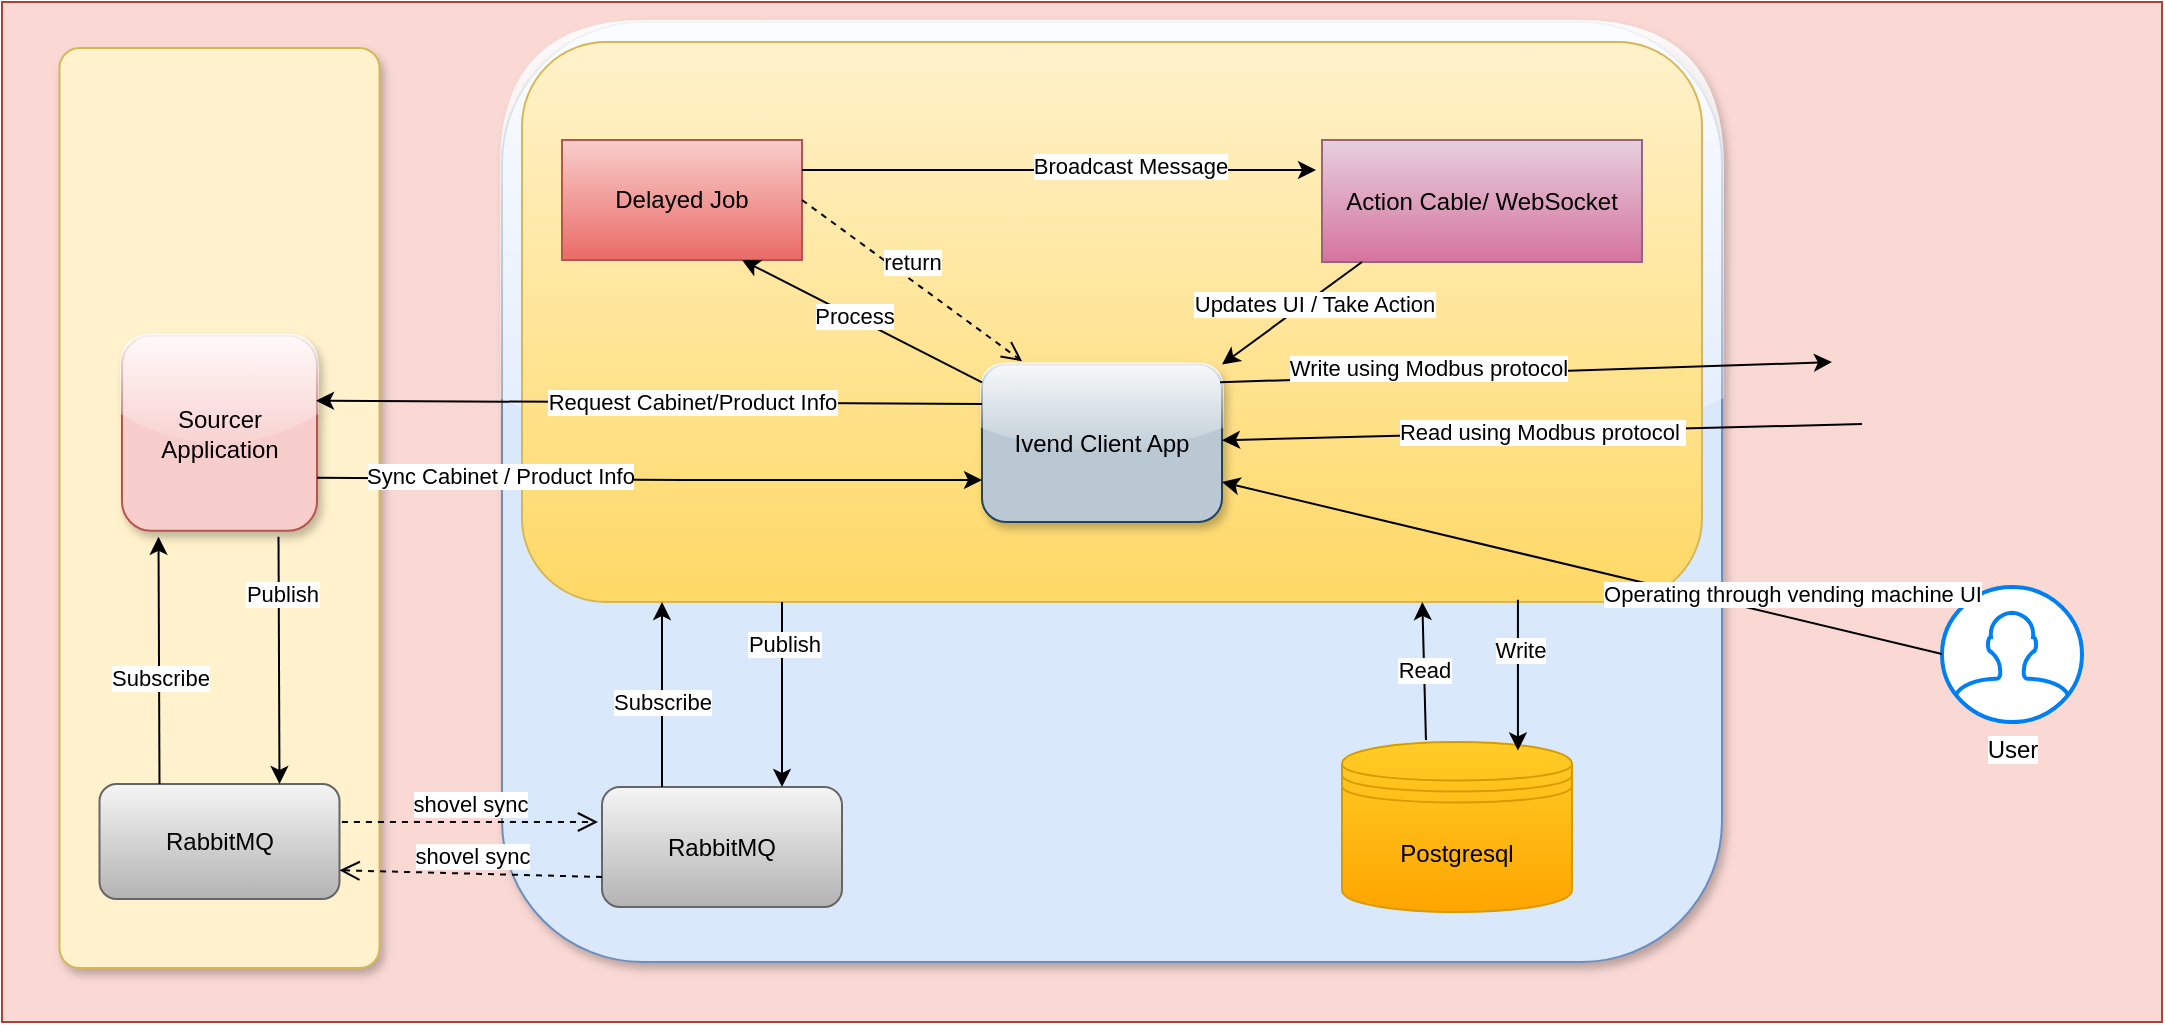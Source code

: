 <mxfile version="13.0.2" type="github">
  <diagram id="xoZPzFlmaSp1hnfD2v14" name="Page-1">
    <mxGraphModel dx="1186" dy="669" grid="1" gridSize="10" guides="1" tooltips="1" connect="1" arrows="1" fold="1" page="1" pageScale="1" pageWidth="850" pageHeight="1100" math="0" shadow="0">
      <root>
        <mxCell id="0" />
        <mxCell id="1" parent="0" />
        <mxCell id="39ve_CgXmUywYCEbx6uL-2" value="" style="verticalLabelPosition=bottom;verticalAlign=top;html=1;shape=mxgraph.basic.rect;fillColor2=none;strokeWidth=1;size=20;indent=5;fillColor=#fad9d5;strokeColor=#ae4132;" parent="1" vertex="1">
          <mxGeometry x="30" y="110" width="1080" height="510" as="geometry" />
        </mxCell>
        <mxCell id="xF51GjXkcUq14_9qOw0B-2" value="" style="shape=mxgraph.mockup.containers.marginRect;rectMarginTop=10;strokeColor=#d6b656;strokeWidth=1;dashed=0;rounded=1;arcSize=5;recursiveResize=0;shadow=1;fillColor=#fff2cc;" vertex="1" parent="1">
          <mxGeometry x="58.75" y="123" width="160" height="470" as="geometry" />
        </mxCell>
        <mxCell id="xF51GjXkcUq14_9qOw0B-4" value="RabbitMQ" style="rounded=1;whiteSpace=wrap;html=1;gradientColor=#b3b3b3;fillColor=#f5f5f5;strokeColor=#666666;" vertex="1" parent="xF51GjXkcUq14_9qOw0B-2">
          <mxGeometry x="20" y="378" width="120" height="57.5" as="geometry" />
        </mxCell>
        <mxCell id="xF51GjXkcUq14_9qOw0B-8" value="" style="endArrow=classic;html=1;entryX=0.75;entryY=0;entryDx=0;entryDy=0;" edge="1" parent="xF51GjXkcUq14_9qOw0B-2" target="xF51GjXkcUq14_9qOw0B-4">
          <mxGeometry width="50" height="50" relative="1" as="geometry">
            <mxPoint x="109.5" y="254.38" as="sourcePoint" />
            <mxPoint x="109.5" y="346.88" as="targetPoint" />
            <Array as="points" />
          </mxGeometry>
        </mxCell>
        <mxCell id="xF51GjXkcUq14_9qOw0B-9" value="Publish" style="edgeLabel;html=1;align=center;verticalAlign=middle;resizable=0;points=[];" vertex="1" connectable="0" parent="xF51GjXkcUq14_9qOw0B-8">
          <mxGeometry x="-0.542" y="1" relative="1" as="geometry">
            <mxPoint as="offset" />
          </mxGeometry>
        </mxCell>
        <mxCell id="xF51GjXkcUq14_9qOw0B-10" value="" style="endArrow=classic;html=1;entryX=0.75;entryY=1;entryDx=0;entryDy=0;exitX=0.25;exitY=0;exitDx=0;exitDy=0;" edge="1" parent="xF51GjXkcUq14_9qOw0B-2" source="xF51GjXkcUq14_9qOw0B-4">
          <mxGeometry width="50" height="50" relative="1" as="geometry">
            <mxPoint x="49.5" y="346.88" as="sourcePoint" />
            <mxPoint x="49.5" y="254.38" as="targetPoint" />
          </mxGeometry>
        </mxCell>
        <mxCell id="xF51GjXkcUq14_9qOw0B-11" value="Subscribe" style="edgeLabel;html=1;align=center;verticalAlign=middle;resizable=0;points=[];" vertex="1" connectable="0" parent="xF51GjXkcUq14_9qOw0B-10">
          <mxGeometry x="-0.331" relative="1" as="geometry">
            <mxPoint y="-12" as="offset" />
          </mxGeometry>
        </mxCell>
        <mxCell id="39ve_CgXmUywYCEbx6uL-6" value="" style="rounded=1;whiteSpace=wrap;html=1;labelBackgroundColor=#9933FF;fillColor=#dae8fc;strokeColor=#6c8ebf;shadow=1;glass=1;" parent="1" vertex="1">
          <mxGeometry x="280" y="120" width="610" height="470" as="geometry" />
        </mxCell>
        <mxCell id="rZ3tqkPkwBDZJlSS5pZd-38" value="" style="rounded=1;whiteSpace=wrap;html=1;labelBackgroundColor=#D4E1F5;fillColor=#fff2cc;strokeColor=#d6b656;gradientColor=#ffd966;" parent="1" vertex="1">
          <mxGeometry x="290" y="130" width="590" height="280" as="geometry" />
        </mxCell>
        <mxCell id="39ve_CgXmUywYCEbx6uL-1" value="Postgresql" style="shape=datastore;whiteSpace=wrap;html=1;gradientColor=#ffa500;fillColor=#ffcd28;strokeColor=#d79b00;" parent="1" vertex="1">
          <mxGeometry x="700" y="480" width="115" height="85" as="geometry" />
        </mxCell>
        <object label="Sourcer&lt;br&gt;Application" id="39ve_CgXmUywYCEbx6uL-4">
          <mxCell style="whiteSpace=wrap;aspect=fixed;labelBackgroundColor=none;labelBorderColor=none;html=1;fillColor=#f8cecc;strokeColor=#b85450;shadow=1;rounded=1;glass=1;gradientColor=none;" parent="1" vertex="1">
            <mxGeometry x="90" y="276.88" width="97.5" height="97.5" as="geometry" />
          </mxCell>
        </object>
        <mxCell id="39ve_CgXmUywYCEbx6uL-8" value="" style="shape=image;html=1;verticalAlign=top;verticalLabelPosition=bottom;labelBackgroundColor=#ffffff;imageAspect=0;aspect=fixed;image=https://cdn2.iconfinder.com/data/icons/free-version/128/vendingmachine-128.png" parent="1" vertex="1">
          <mxGeometry x="950" y="212.5" width="140" height="140" as="geometry" />
        </mxCell>
        <mxCell id="39ve_CgXmUywYCEbx6uL-15" value="RabbitMQ" style="rounded=1;whiteSpace=wrap;html=1;gradientColor=#b3b3b3;fillColor=#f5f5f5;strokeColor=#666666;" parent="1" vertex="1">
          <mxGeometry x="330" y="502.5" width="120" height="60" as="geometry" />
        </mxCell>
        <mxCell id="39ve_CgXmUywYCEbx6uL-16" value="Ivend Client App" style="rounded=1;whiteSpace=wrap;html=1;fillColor=#bac8d3;strokeColor=#23445d;shadow=1;glass=1;" parent="1" vertex="1">
          <mxGeometry x="520" y="291.25" width="120" height="78.75" as="geometry" />
        </mxCell>
        <mxCell id="39ve_CgXmUywYCEbx6uL-24" value="" style="endArrow=classic;html=1;exitX=0.992;exitY=0.113;exitDx=0;exitDy=0;exitPerimeter=0;entryX=-0.036;entryY=0.554;entryDx=0;entryDy=0;entryPerimeter=0;" parent="1" source="39ve_CgXmUywYCEbx6uL-16" target="39ve_CgXmUywYCEbx6uL-8" edge="1">
          <mxGeometry width="50" height="50" relative="1" as="geometry">
            <mxPoint x="640" y="307.96" as="sourcePoint" />
            <mxPoint x="950" y="283" as="targetPoint" />
          </mxGeometry>
        </mxCell>
        <mxCell id="39ve_CgXmUywYCEbx6uL-28" value="Write using Modbus protocol" style="edgeLabel;html=1;align=center;verticalAlign=middle;resizable=0;points=[];" parent="39ve_CgXmUywYCEbx6uL-24" vertex="1" connectable="0">
          <mxGeometry x="-0.32" y="4" relative="1" as="geometry">
            <mxPoint as="offset" />
          </mxGeometry>
        </mxCell>
        <mxCell id="39ve_CgXmUywYCEbx6uL-27" value="Read using Modbus protocol&amp;nbsp;" style="endArrow=classic;html=1;" parent="1" target="39ve_CgXmUywYCEbx6uL-16" edge="1">
          <mxGeometry width="50" height="50" relative="1" as="geometry">
            <mxPoint x="960" y="321" as="sourcePoint" />
            <mxPoint x="844" y="318" as="targetPoint" />
            <Array as="points" />
          </mxGeometry>
        </mxCell>
        <mxCell id="39ve_CgXmUywYCEbx6uL-30" value="" style="endArrow=classic;html=1;" parent="1" edge="1">
          <mxGeometry width="50" height="50" relative="1" as="geometry">
            <mxPoint x="187.5" y="347.907" as="sourcePoint" />
            <mxPoint x="520" y="349" as="targetPoint" />
            <Array as="points">
              <mxPoint x="380" y="349" />
            </Array>
          </mxGeometry>
        </mxCell>
        <mxCell id="39ve_CgXmUywYCEbx6uL-31" value="Sync Cabinet / Product Info" style="edgeLabel;html=1;align=center;verticalAlign=middle;resizable=0;points=[];rotation=0;" parent="39ve_CgXmUywYCEbx6uL-30" vertex="1" connectable="0">
          <mxGeometry x="-0.45" y="2" relative="1" as="geometry">
            <mxPoint as="offset" />
          </mxGeometry>
        </mxCell>
        <mxCell id="39ve_CgXmUywYCEbx6uL-35" value="" style="endArrow=classic;html=1;exitX=0;exitY=0.25;exitDx=0;exitDy=0;entryX=0.995;entryY=0.333;entryDx=0;entryDy=0;entryPerimeter=0;" parent="1" source="39ve_CgXmUywYCEbx6uL-16" target="39ve_CgXmUywYCEbx6uL-4" edge="1">
          <mxGeometry width="50" height="50" relative="1" as="geometry">
            <mxPoint x="380" y="297" as="sourcePoint" />
            <mxPoint x="620" y="320" as="targetPoint" />
          </mxGeometry>
        </mxCell>
        <mxCell id="39ve_CgXmUywYCEbx6uL-36" value="Request Cabinet/Product Info" style="edgeLabel;html=1;align=center;verticalAlign=middle;resizable=0;points=[];" parent="39ve_CgXmUywYCEbx6uL-35" vertex="1" connectable="0">
          <mxGeometry x="-0.381" y="-1" relative="1" as="geometry">
            <mxPoint x="-42" as="offset" />
          </mxGeometry>
        </mxCell>
        <mxCell id="39ve_CgXmUywYCEbx6uL-37" value="" style="endArrow=classic;html=1;entryX=0.765;entryY=0.05;entryDx=0;entryDy=0;entryPerimeter=0;exitX=0.844;exitY=0.996;exitDx=0;exitDy=0;exitPerimeter=0;" parent="1" target="39ve_CgXmUywYCEbx6uL-1" edge="1" source="rZ3tqkPkwBDZJlSS5pZd-38">
          <mxGeometry width="50" height="50" relative="1" as="geometry">
            <mxPoint x="418" y="410" as="sourcePoint" />
            <mxPoint x="610" y="238" as="targetPoint" />
            <Array as="points" />
          </mxGeometry>
        </mxCell>
        <mxCell id="rZ3tqkPkwBDZJlSS5pZd-4" value="Write" style="edgeLabel;html=1;align=center;verticalAlign=middle;resizable=0;points=[];" parent="39ve_CgXmUywYCEbx6uL-37" vertex="1" connectable="0">
          <mxGeometry x="-0.34" y="1" relative="1" as="geometry">
            <mxPoint as="offset" />
          </mxGeometry>
        </mxCell>
        <mxCell id="39ve_CgXmUywYCEbx6uL-38" value="" style="endArrow=classic;html=1;entryX=0.75;entryY=0;entryDx=0;entryDy=0;" parent="1" target="39ve_CgXmUywYCEbx6uL-15" edge="1">
          <mxGeometry width="50" height="50" relative="1" as="geometry">
            <mxPoint x="420" y="410" as="sourcePoint" />
            <mxPoint x="550" y="320" as="targetPoint" />
            <Array as="points" />
          </mxGeometry>
        </mxCell>
        <mxCell id="rZ3tqkPkwBDZJlSS5pZd-10" value="Publish" style="edgeLabel;html=1;align=center;verticalAlign=middle;resizable=0;points=[];" parent="39ve_CgXmUywYCEbx6uL-38" vertex="1" connectable="0">
          <mxGeometry x="-0.542" y="1" relative="1" as="geometry">
            <mxPoint as="offset" />
          </mxGeometry>
        </mxCell>
        <mxCell id="rZ3tqkPkwBDZJlSS5pZd-5" value="User" style="html=1;verticalLabelPosition=bottom;align=center;labelBackgroundColor=#ffffff;verticalAlign=top;strokeWidth=2;strokeColor=#0080F0;shadow=0;dashed=0;shape=mxgraph.ios7.icons.user;gradientColor=#ffffff;" parent="1" vertex="1">
          <mxGeometry x="1000" y="402.5" width="70" height="67.5" as="geometry" />
        </mxCell>
        <mxCell id="rZ3tqkPkwBDZJlSS5pZd-6" value="" style="endArrow=classic;html=1;exitX=0;exitY=0.496;exitDx=0;exitDy=0;exitPerimeter=0;" parent="1" source="rZ3tqkPkwBDZJlSS5pZd-5" edge="1">
          <mxGeometry width="50" height="50" relative="1" as="geometry">
            <mxPoint x="1143" y="441.25" as="sourcePoint" />
            <mxPoint x="640" y="350" as="targetPoint" />
          </mxGeometry>
        </mxCell>
        <mxCell id="rZ3tqkPkwBDZJlSS5pZd-11" value="Operating through vending machine UI" style="edgeLabel;html=1;align=center;verticalAlign=middle;resizable=0;points=[];" parent="rZ3tqkPkwBDZJlSS5pZd-6" vertex="1" connectable="0">
          <mxGeometry x="-0.434" y="-1" relative="1" as="geometry">
            <mxPoint x="25.97" y="-5.35" as="offset" />
          </mxGeometry>
        </mxCell>
        <mxCell id="rZ3tqkPkwBDZJlSS5pZd-7" value="" style="endArrow=classic;html=1;entryX=0.75;entryY=1;entryDx=0;entryDy=0;exitX=0.25;exitY=0;exitDx=0;exitDy=0;" parent="1" edge="1" source="39ve_CgXmUywYCEbx6uL-15">
          <mxGeometry width="50" height="50" relative="1" as="geometry">
            <mxPoint x="360.5" y="488" as="sourcePoint" />
            <mxPoint x="360" y="410" as="targetPoint" />
          </mxGeometry>
        </mxCell>
        <mxCell id="rZ3tqkPkwBDZJlSS5pZd-9" value="Subscribe" style="edgeLabel;html=1;align=center;verticalAlign=middle;resizable=0;points=[];" parent="rZ3tqkPkwBDZJlSS5pZd-7" vertex="1" connectable="0">
          <mxGeometry x="-0.331" relative="1" as="geometry">
            <mxPoint y="-12" as="offset" />
          </mxGeometry>
        </mxCell>
        <mxCell id="rZ3tqkPkwBDZJlSS5pZd-8" value="Read" style="endArrow=classic;html=1;entryX=0.085;entryY=1.007;entryDx=0;entryDy=0;entryPerimeter=0;exitX=0.365;exitY=-0.012;exitDx=0;exitDy=0;exitPerimeter=0;" parent="1" edge="1" source="39ve_CgXmUywYCEbx6uL-1">
          <mxGeometry width="50" height="50" relative="1" as="geometry">
            <mxPoint x="740" y="472.04" as="sourcePoint" />
            <mxPoint x="740.15" y="410.0" as="targetPoint" />
          </mxGeometry>
        </mxCell>
        <mxCell id="rZ3tqkPkwBDZJlSS5pZd-12" value="Delayed Job" style="rounded=0;whiteSpace=wrap;html=1;labelBackgroundColor=none;gradientColor=#ea6b66;fillColor=#f8cecc;strokeColor=#b85450;" parent="1" vertex="1">
          <mxGeometry x="310" y="179" width="120" height="60" as="geometry" />
        </mxCell>
        <mxCell id="rZ3tqkPkwBDZJlSS5pZd-13" value="Action Cable/ WebSocket" style="rounded=0;whiteSpace=wrap;html=1;labelBackgroundColor=none;gradientColor=#d5739d;fillColor=#e6d0de;strokeColor=#996185;" parent="1" vertex="1">
          <mxGeometry x="690" y="179" width="160" height="61" as="geometry" />
        </mxCell>
        <mxCell id="rZ3tqkPkwBDZJlSS5pZd-14" value="" style="endArrow=classic;html=1;entryX=0.75;entryY=1;entryDx=0;entryDy=0;exitX=0;exitY=0.113;exitDx=0;exitDy=0;exitPerimeter=0;" parent="1" source="39ve_CgXmUywYCEbx6uL-16" target="rZ3tqkPkwBDZJlSS5pZd-12" edge="1">
          <mxGeometry width="50" height="50" relative="1" as="geometry">
            <mxPoint x="520" y="340" as="sourcePoint" />
            <mxPoint x="570" y="290" as="targetPoint" />
          </mxGeometry>
        </mxCell>
        <mxCell id="rZ3tqkPkwBDZJlSS5pZd-19" value="Process" style="edgeLabel;html=1;align=center;verticalAlign=middle;resizable=0;points=[];" parent="rZ3tqkPkwBDZJlSS5pZd-14" vertex="1" connectable="0">
          <mxGeometry x="0.077" y="-1" relative="1" as="geometry">
            <mxPoint as="offset" />
          </mxGeometry>
        </mxCell>
        <mxCell id="rZ3tqkPkwBDZJlSS5pZd-18" value="return" style="html=1;verticalAlign=bottom;endArrow=open;dashed=1;endSize=8;exitX=1;exitY=0.5;exitDx=0;exitDy=0;entryX=0.167;entryY=-0.021;entryDx=0;entryDy=0;entryPerimeter=0;" parent="1" source="rZ3tqkPkwBDZJlSS5pZd-12" target="39ve_CgXmUywYCEbx6uL-16" edge="1">
          <mxGeometry relative="1" as="geometry">
            <mxPoint x="520" y="250" as="sourcePoint" />
            <mxPoint x="440" y="250" as="targetPoint" />
          </mxGeometry>
        </mxCell>
        <mxCell id="rZ3tqkPkwBDZJlSS5pZd-22" value="" style="endArrow=classic;html=1;entryX=1;entryY=0;entryDx=0;entryDy=0;" parent="1" target="39ve_CgXmUywYCEbx6uL-16" edge="1">
          <mxGeometry width="50" height="50" relative="1" as="geometry">
            <mxPoint x="710" y="240" as="sourcePoint" />
            <mxPoint x="520" y="340" as="targetPoint" />
            <Array as="points" />
          </mxGeometry>
        </mxCell>
        <mxCell id="rZ3tqkPkwBDZJlSS5pZd-23" value="Updates UI / Take Action" style="edgeLabel;html=1;align=center;verticalAlign=middle;resizable=0;points=[];" parent="rZ3tqkPkwBDZJlSS5pZd-22" vertex="1" connectable="0">
          <mxGeometry x="-0.241" y="2" relative="1" as="geometry">
            <mxPoint x="1" as="offset" />
          </mxGeometry>
        </mxCell>
        <mxCell id="rZ3tqkPkwBDZJlSS5pZd-24" style="edgeStyle=orthogonalEdgeStyle;rounded=0;orthogonalLoop=1;jettySize=auto;html=1;exitX=0.5;exitY=1;exitDx=0;exitDy=0;" parent="1" source="rZ3tqkPkwBDZJlSS5pZd-13" target="rZ3tqkPkwBDZJlSS5pZd-13" edge="1">
          <mxGeometry relative="1" as="geometry" />
        </mxCell>
        <mxCell id="rZ3tqkPkwBDZJlSS5pZd-36" value="" style="endArrow=classic;html=1;exitX=1;exitY=0.25;exitDx=0;exitDy=0;" parent="1" source="rZ3tqkPkwBDZJlSS5pZd-12" edge="1">
          <mxGeometry width="50" height="50" relative="1" as="geometry">
            <mxPoint x="430" y="240" as="sourcePoint" />
            <mxPoint x="687" y="194" as="targetPoint" />
          </mxGeometry>
        </mxCell>
        <mxCell id="rZ3tqkPkwBDZJlSS5pZd-37" value="Broadcast Message" style="edgeLabel;html=1;align=center;verticalAlign=middle;resizable=0;points=[];" parent="rZ3tqkPkwBDZJlSS5pZd-36" vertex="1" connectable="0">
          <mxGeometry x="0.276" y="2" relative="1" as="geometry">
            <mxPoint as="offset" />
          </mxGeometry>
        </mxCell>
        <mxCell id="xF51GjXkcUq14_9qOw0B-12" value="shovel sync" style="html=1;verticalAlign=bottom;endArrow=open;dashed=1;endSize=8;exitX=1;exitY=0.5;exitDx=0;exitDy=0;" edge="1" parent="1">
          <mxGeometry relative="1" as="geometry">
            <mxPoint x="199.96" y="520" as="sourcePoint" />
            <mxPoint x="328" y="520" as="targetPoint" />
          </mxGeometry>
        </mxCell>
        <mxCell id="xF51GjXkcUq14_9qOw0B-13" value="shovel sync" style="html=1;verticalAlign=bottom;endArrow=open;dashed=1;endSize=8;entryX=1;entryY=0.75;entryDx=0;entryDy=0;exitX=0;exitY=0.75;exitDx=0;exitDy=0;" edge="1" parent="1" source="39ve_CgXmUywYCEbx6uL-15" target="xF51GjXkcUq14_9qOw0B-4">
          <mxGeometry relative="1" as="geometry">
            <mxPoint x="209.96" y="530" as="sourcePoint" />
            <mxPoint x="338" y="530" as="targetPoint" />
          </mxGeometry>
        </mxCell>
      </root>
    </mxGraphModel>
  </diagram>
</mxfile>
